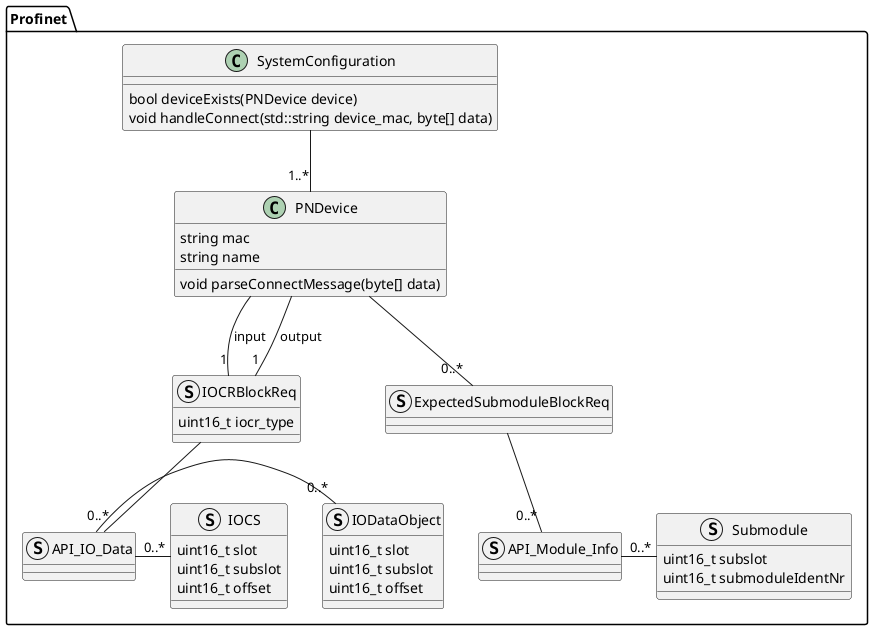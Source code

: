 @startuml pn_sniffer_class

package Profinet{
    struct IODataObject{
        uint16_t slot
        uint16_t subslot
        uint16_t offset
    }
    struct IOCS{
        uint16_t slot
        uint16_t subslot
        uint16_t offset
    }
    struct Submodule{
        uint16_t subslot
        uint16_t submoduleIdentNr
    }
    struct API_IO_Data{

    }
    struct API_Module_Info{

    }
    struct IOCRBlockReq{
        uint16_t iocr_type
    }
    struct ExpectedSubmoduleBlockReq{

    }
    class PNDevice{
        string mac
        string name
        void parseConnectMessage(byte[] data)
    }
    class SystemConfiguration{
        bool deviceExists(PNDevice device)
        void handleConnect(std::string device_mac, byte[] data)
    }
}

SystemConfiguration -- "1..*" PNDevice

PNDevice --"0..*" ExpectedSubmoduleBlockReq

PNDevice --"1" IOCRBlockReq : input
PNDevice --"1" IOCRBlockReq : output
IOCRBlockReq --"0..*" API_IO_Data
API_IO_Data -"0..*" IOCS
IODataObject "0..*"- API_IO_Data  
ExpectedSubmoduleBlockReq --"0..*" API_Module_Info
API_Module_Info -"0..*" Submodule



@enduml